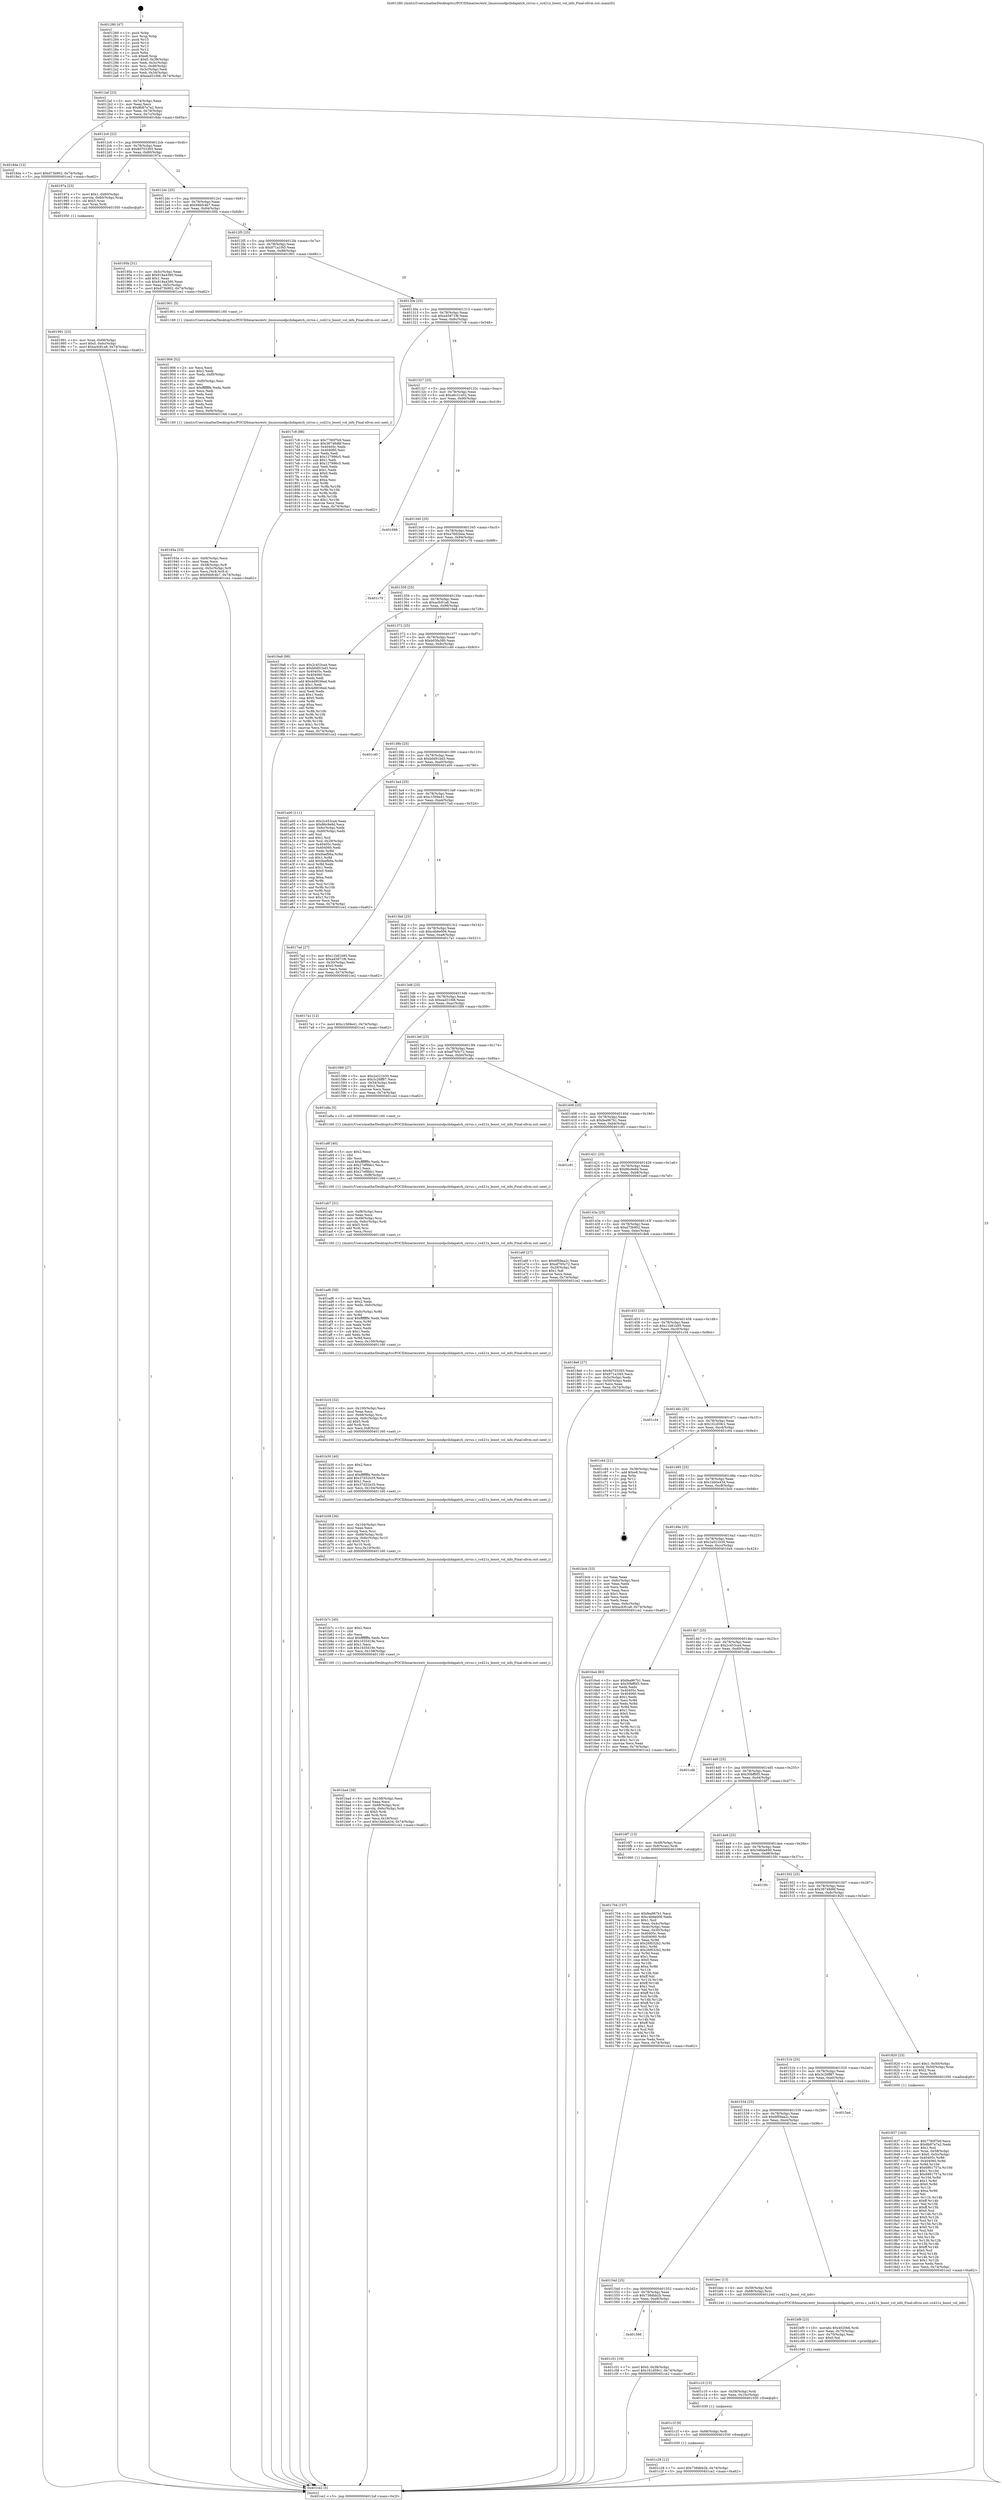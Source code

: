 digraph "0x401280" {
  label = "0x401280 (/mnt/c/Users/mathe/Desktop/tcc/POCII/binaries/extr_linuxsoundpcihdapatch_cirrus.c_cs421x_boost_vol_info_Final-ollvm.out::main(0))"
  labelloc = "t"
  node[shape=record]

  Entry [label="",width=0.3,height=0.3,shape=circle,fillcolor=black,style=filled]
  "0x4012af" [label="{
     0x4012af [23]\l
     | [instrs]\l
     &nbsp;&nbsp;0x4012af \<+3\>: mov -0x74(%rbp),%eax\l
     &nbsp;&nbsp;0x4012b2 \<+2\>: mov %eax,%ecx\l
     &nbsp;&nbsp;0x4012b4 \<+6\>: sub $0x8b87e7a2,%ecx\l
     &nbsp;&nbsp;0x4012ba \<+3\>: mov %eax,-0x78(%rbp)\l
     &nbsp;&nbsp;0x4012bd \<+3\>: mov %ecx,-0x7c(%rbp)\l
     &nbsp;&nbsp;0x4012c0 \<+6\>: je 00000000004018da \<main+0x65a\>\l
  }"]
  "0x4018da" [label="{
     0x4018da [12]\l
     | [instrs]\l
     &nbsp;&nbsp;0x4018da \<+7\>: movl $0xd73b902,-0x74(%rbp)\l
     &nbsp;&nbsp;0x4018e1 \<+5\>: jmp 0000000000401ce2 \<main+0xa62\>\l
  }"]
  "0x4012c6" [label="{
     0x4012c6 [22]\l
     | [instrs]\l
     &nbsp;&nbsp;0x4012c6 \<+5\>: jmp 00000000004012cb \<main+0x4b\>\l
     &nbsp;&nbsp;0x4012cb \<+3\>: mov -0x78(%rbp),%eax\l
     &nbsp;&nbsp;0x4012ce \<+5\>: sub $0x8d703393,%eax\l
     &nbsp;&nbsp;0x4012d3 \<+3\>: mov %eax,-0x80(%rbp)\l
     &nbsp;&nbsp;0x4012d6 \<+6\>: je 000000000040197a \<main+0x6fa\>\l
  }"]
  Exit [label="",width=0.3,height=0.3,shape=circle,fillcolor=black,style=filled,peripheries=2]
  "0x40197a" [label="{
     0x40197a [23]\l
     | [instrs]\l
     &nbsp;&nbsp;0x40197a \<+7\>: movl $0x1,-0x60(%rbp)\l
     &nbsp;&nbsp;0x401981 \<+4\>: movslq -0x60(%rbp),%rax\l
     &nbsp;&nbsp;0x401985 \<+4\>: shl $0x5,%rax\l
     &nbsp;&nbsp;0x401989 \<+3\>: mov %rax,%rdi\l
     &nbsp;&nbsp;0x40198c \<+5\>: call 0000000000401050 \<malloc@plt\>\l
     | [calls]\l
     &nbsp;&nbsp;0x401050 \{1\} (unknown)\l
  }"]
  "0x4012dc" [label="{
     0x4012dc [25]\l
     | [instrs]\l
     &nbsp;&nbsp;0x4012dc \<+5\>: jmp 00000000004012e1 \<main+0x61\>\l
     &nbsp;&nbsp;0x4012e1 \<+3\>: mov -0x78(%rbp),%eax\l
     &nbsp;&nbsp;0x4012e4 \<+5\>: sub $0x94bfc4b7,%eax\l
     &nbsp;&nbsp;0x4012e9 \<+6\>: mov %eax,-0x84(%rbp)\l
     &nbsp;&nbsp;0x4012ef \<+6\>: je 000000000040195b \<main+0x6db\>\l
  }"]
  "0x401566" [label="{
     0x401566\l
  }", style=dashed]
  "0x40195b" [label="{
     0x40195b [31]\l
     | [instrs]\l
     &nbsp;&nbsp;0x40195b \<+3\>: mov -0x5c(%rbp),%eax\l
     &nbsp;&nbsp;0x40195e \<+5\>: add $0x918a4390,%eax\l
     &nbsp;&nbsp;0x401963 \<+3\>: add $0x1,%eax\l
     &nbsp;&nbsp;0x401966 \<+5\>: sub $0x918a4390,%eax\l
     &nbsp;&nbsp;0x40196b \<+3\>: mov %eax,-0x5c(%rbp)\l
     &nbsp;&nbsp;0x40196e \<+7\>: movl $0xd73b902,-0x74(%rbp)\l
     &nbsp;&nbsp;0x401975 \<+5\>: jmp 0000000000401ce2 \<main+0xa62\>\l
  }"]
  "0x4012f5" [label="{
     0x4012f5 [25]\l
     | [instrs]\l
     &nbsp;&nbsp;0x4012f5 \<+5\>: jmp 00000000004012fa \<main+0x7a\>\l
     &nbsp;&nbsp;0x4012fa \<+3\>: mov -0x78(%rbp),%eax\l
     &nbsp;&nbsp;0x4012fd \<+5\>: sub $0x971a1f45,%eax\l
     &nbsp;&nbsp;0x401302 \<+6\>: mov %eax,-0x88(%rbp)\l
     &nbsp;&nbsp;0x401308 \<+6\>: je 0000000000401901 \<main+0x681\>\l
  }"]
  "0x401c51" [label="{
     0x401c51 [19]\l
     | [instrs]\l
     &nbsp;&nbsp;0x401c51 \<+7\>: movl $0x0,-0x38(%rbp)\l
     &nbsp;&nbsp;0x401c58 \<+7\>: movl $0x161d59c1,-0x74(%rbp)\l
     &nbsp;&nbsp;0x401c5f \<+5\>: jmp 0000000000401ce2 \<main+0xa62\>\l
  }"]
  "0x401901" [label="{
     0x401901 [5]\l
     | [instrs]\l
     &nbsp;&nbsp;0x401901 \<+5\>: call 0000000000401160 \<next_i\>\l
     | [calls]\l
     &nbsp;&nbsp;0x401160 \{1\} (/mnt/c/Users/mathe/Desktop/tcc/POCII/binaries/extr_linuxsoundpcihdapatch_cirrus.c_cs421x_boost_vol_info_Final-ollvm.out::next_i)\l
  }"]
  "0x40130e" [label="{
     0x40130e [25]\l
     | [instrs]\l
     &nbsp;&nbsp;0x40130e \<+5\>: jmp 0000000000401313 \<main+0x93\>\l
     &nbsp;&nbsp;0x401313 \<+3\>: mov -0x78(%rbp),%eax\l
     &nbsp;&nbsp;0x401316 \<+5\>: sub $0xa45871f6,%eax\l
     &nbsp;&nbsp;0x40131b \<+6\>: mov %eax,-0x8c(%rbp)\l
     &nbsp;&nbsp;0x401321 \<+6\>: je 00000000004017c8 \<main+0x548\>\l
  }"]
  "0x401c28" [label="{
     0x401c28 [12]\l
     | [instrs]\l
     &nbsp;&nbsp;0x401c28 \<+7\>: movl $0x738dbb2b,-0x74(%rbp)\l
     &nbsp;&nbsp;0x401c2f \<+5\>: jmp 0000000000401ce2 \<main+0xa62\>\l
  }"]
  "0x4017c8" [label="{
     0x4017c8 [88]\l
     | [instrs]\l
     &nbsp;&nbsp;0x4017c8 \<+5\>: mov $0x7780f7b9,%eax\l
     &nbsp;&nbsp;0x4017cd \<+5\>: mov $0x38748d6f,%ecx\l
     &nbsp;&nbsp;0x4017d2 \<+7\>: mov 0x40405c,%edx\l
     &nbsp;&nbsp;0x4017d9 \<+7\>: mov 0x404060,%esi\l
     &nbsp;&nbsp;0x4017e0 \<+2\>: mov %edx,%edi\l
     &nbsp;&nbsp;0x4017e2 \<+6\>: add $0x127996c5,%edi\l
     &nbsp;&nbsp;0x4017e8 \<+3\>: sub $0x1,%edi\l
     &nbsp;&nbsp;0x4017eb \<+6\>: sub $0x127996c5,%edi\l
     &nbsp;&nbsp;0x4017f1 \<+3\>: imul %edi,%edx\l
     &nbsp;&nbsp;0x4017f4 \<+3\>: and $0x1,%edx\l
     &nbsp;&nbsp;0x4017f7 \<+3\>: cmp $0x0,%edx\l
     &nbsp;&nbsp;0x4017fa \<+4\>: sete %r8b\l
     &nbsp;&nbsp;0x4017fe \<+3\>: cmp $0xa,%esi\l
     &nbsp;&nbsp;0x401801 \<+4\>: setl %r9b\l
     &nbsp;&nbsp;0x401805 \<+3\>: mov %r8b,%r10b\l
     &nbsp;&nbsp;0x401808 \<+3\>: and %r9b,%r10b\l
     &nbsp;&nbsp;0x40180b \<+3\>: xor %r9b,%r8b\l
     &nbsp;&nbsp;0x40180e \<+3\>: or %r8b,%r10b\l
     &nbsp;&nbsp;0x401811 \<+4\>: test $0x1,%r10b\l
     &nbsp;&nbsp;0x401815 \<+3\>: cmovne %ecx,%eax\l
     &nbsp;&nbsp;0x401818 \<+3\>: mov %eax,-0x74(%rbp)\l
     &nbsp;&nbsp;0x40181b \<+5\>: jmp 0000000000401ce2 \<main+0xa62\>\l
  }"]
  "0x401327" [label="{
     0x401327 [25]\l
     | [instrs]\l
     &nbsp;&nbsp;0x401327 \<+5\>: jmp 000000000040132c \<main+0xac\>\l
     &nbsp;&nbsp;0x40132c \<+3\>: mov -0x78(%rbp),%eax\l
     &nbsp;&nbsp;0x40132f \<+5\>: sub $0xa6c31e02,%eax\l
     &nbsp;&nbsp;0x401334 \<+6\>: mov %eax,-0x90(%rbp)\l
     &nbsp;&nbsp;0x40133a \<+6\>: je 0000000000401698 \<main+0x418\>\l
  }"]
  "0x401c1f" [label="{
     0x401c1f [9]\l
     | [instrs]\l
     &nbsp;&nbsp;0x401c1f \<+4\>: mov -0x68(%rbp),%rdi\l
     &nbsp;&nbsp;0x401c23 \<+5\>: call 0000000000401030 \<free@plt\>\l
     | [calls]\l
     &nbsp;&nbsp;0x401030 \{1\} (unknown)\l
  }"]
  "0x401698" [label="{
     0x401698\l
  }", style=dashed]
  "0x401340" [label="{
     0x401340 [25]\l
     | [instrs]\l
     &nbsp;&nbsp;0x401340 \<+5\>: jmp 0000000000401345 \<main+0xc5\>\l
     &nbsp;&nbsp;0x401345 \<+3\>: mov -0x78(%rbp),%eax\l
     &nbsp;&nbsp;0x401348 \<+5\>: sub $0xa76d2bea,%eax\l
     &nbsp;&nbsp;0x40134d \<+6\>: mov %eax,-0x94(%rbp)\l
     &nbsp;&nbsp;0x401353 \<+6\>: je 0000000000401c79 \<main+0x9f9\>\l
  }"]
  "0x401c10" [label="{
     0x401c10 [15]\l
     | [instrs]\l
     &nbsp;&nbsp;0x401c10 \<+4\>: mov -0x58(%rbp),%rdi\l
     &nbsp;&nbsp;0x401c14 \<+6\>: mov %eax,-0x10c(%rbp)\l
     &nbsp;&nbsp;0x401c1a \<+5\>: call 0000000000401030 \<free@plt\>\l
     | [calls]\l
     &nbsp;&nbsp;0x401030 \{1\} (unknown)\l
  }"]
  "0x401c79" [label="{
     0x401c79\l
  }", style=dashed]
  "0x401359" [label="{
     0x401359 [25]\l
     | [instrs]\l
     &nbsp;&nbsp;0x401359 \<+5\>: jmp 000000000040135e \<main+0xde\>\l
     &nbsp;&nbsp;0x40135e \<+3\>: mov -0x78(%rbp),%eax\l
     &nbsp;&nbsp;0x401361 \<+5\>: sub $0xacfc81a8,%eax\l
     &nbsp;&nbsp;0x401366 \<+6\>: mov %eax,-0x98(%rbp)\l
     &nbsp;&nbsp;0x40136c \<+6\>: je 00000000004019a8 \<main+0x728\>\l
  }"]
  "0x401bf9" [label="{
     0x401bf9 [23]\l
     | [instrs]\l
     &nbsp;&nbsp;0x401bf9 \<+10\>: movabs $0x4020b6,%rdi\l
     &nbsp;&nbsp;0x401c03 \<+3\>: mov %eax,-0x70(%rbp)\l
     &nbsp;&nbsp;0x401c06 \<+3\>: mov -0x70(%rbp),%esi\l
     &nbsp;&nbsp;0x401c09 \<+2\>: mov $0x0,%al\l
     &nbsp;&nbsp;0x401c0b \<+5\>: call 0000000000401040 \<printf@plt\>\l
     | [calls]\l
     &nbsp;&nbsp;0x401040 \{1\} (unknown)\l
  }"]
  "0x4019a8" [label="{
     0x4019a8 [88]\l
     | [instrs]\l
     &nbsp;&nbsp;0x4019a8 \<+5\>: mov $0x2c453ca4,%eax\l
     &nbsp;&nbsp;0x4019ad \<+5\>: mov $0xb0d91bd3,%ecx\l
     &nbsp;&nbsp;0x4019b2 \<+7\>: mov 0x40405c,%edx\l
     &nbsp;&nbsp;0x4019b9 \<+7\>: mov 0x404060,%esi\l
     &nbsp;&nbsp;0x4019c0 \<+2\>: mov %edx,%edi\l
     &nbsp;&nbsp;0x4019c2 \<+6\>: add $0x4d9036ed,%edi\l
     &nbsp;&nbsp;0x4019c8 \<+3\>: sub $0x1,%edi\l
     &nbsp;&nbsp;0x4019cb \<+6\>: sub $0x4d9036ed,%edi\l
     &nbsp;&nbsp;0x4019d1 \<+3\>: imul %edi,%edx\l
     &nbsp;&nbsp;0x4019d4 \<+3\>: and $0x1,%edx\l
     &nbsp;&nbsp;0x4019d7 \<+3\>: cmp $0x0,%edx\l
     &nbsp;&nbsp;0x4019da \<+4\>: sete %r8b\l
     &nbsp;&nbsp;0x4019de \<+3\>: cmp $0xa,%esi\l
     &nbsp;&nbsp;0x4019e1 \<+4\>: setl %r9b\l
     &nbsp;&nbsp;0x4019e5 \<+3\>: mov %r8b,%r10b\l
     &nbsp;&nbsp;0x4019e8 \<+3\>: and %r9b,%r10b\l
     &nbsp;&nbsp;0x4019eb \<+3\>: xor %r9b,%r8b\l
     &nbsp;&nbsp;0x4019ee \<+3\>: or %r8b,%r10b\l
     &nbsp;&nbsp;0x4019f1 \<+4\>: test $0x1,%r10b\l
     &nbsp;&nbsp;0x4019f5 \<+3\>: cmovne %ecx,%eax\l
     &nbsp;&nbsp;0x4019f8 \<+3\>: mov %eax,-0x74(%rbp)\l
     &nbsp;&nbsp;0x4019fb \<+5\>: jmp 0000000000401ce2 \<main+0xa62\>\l
  }"]
  "0x401372" [label="{
     0x401372 [25]\l
     | [instrs]\l
     &nbsp;&nbsp;0x401372 \<+5\>: jmp 0000000000401377 \<main+0xf7\>\l
     &nbsp;&nbsp;0x401377 \<+3\>: mov -0x78(%rbp),%eax\l
     &nbsp;&nbsp;0x40137a \<+5\>: sub $0xb03fa380,%eax\l
     &nbsp;&nbsp;0x40137f \<+6\>: mov %eax,-0x9c(%rbp)\l
     &nbsp;&nbsp;0x401385 \<+6\>: je 0000000000401c40 \<main+0x9c0\>\l
  }"]
  "0x40154d" [label="{
     0x40154d [25]\l
     | [instrs]\l
     &nbsp;&nbsp;0x40154d \<+5\>: jmp 0000000000401552 \<main+0x2d2\>\l
     &nbsp;&nbsp;0x401552 \<+3\>: mov -0x78(%rbp),%eax\l
     &nbsp;&nbsp;0x401555 \<+5\>: sub $0x738dbb2b,%eax\l
     &nbsp;&nbsp;0x40155a \<+6\>: mov %eax,-0xe8(%rbp)\l
     &nbsp;&nbsp;0x401560 \<+6\>: je 0000000000401c51 \<main+0x9d1\>\l
  }"]
  "0x401c40" [label="{
     0x401c40\l
  }", style=dashed]
  "0x40138b" [label="{
     0x40138b [25]\l
     | [instrs]\l
     &nbsp;&nbsp;0x40138b \<+5\>: jmp 0000000000401390 \<main+0x110\>\l
     &nbsp;&nbsp;0x401390 \<+3\>: mov -0x78(%rbp),%eax\l
     &nbsp;&nbsp;0x401393 \<+5\>: sub $0xb0d91bd3,%eax\l
     &nbsp;&nbsp;0x401398 \<+6\>: mov %eax,-0xa0(%rbp)\l
     &nbsp;&nbsp;0x40139e \<+6\>: je 0000000000401a00 \<main+0x780\>\l
  }"]
  "0x401bec" [label="{
     0x401bec [13]\l
     | [instrs]\l
     &nbsp;&nbsp;0x401bec \<+4\>: mov -0x58(%rbp),%rdi\l
     &nbsp;&nbsp;0x401bf0 \<+4\>: mov -0x68(%rbp),%rsi\l
     &nbsp;&nbsp;0x401bf4 \<+5\>: call 0000000000401240 \<cs421x_boost_vol_info\>\l
     | [calls]\l
     &nbsp;&nbsp;0x401240 \{1\} (/mnt/c/Users/mathe/Desktop/tcc/POCII/binaries/extr_linuxsoundpcihdapatch_cirrus.c_cs421x_boost_vol_info_Final-ollvm.out::cs421x_boost_vol_info)\l
  }"]
  "0x401a00" [label="{
     0x401a00 [111]\l
     | [instrs]\l
     &nbsp;&nbsp;0x401a00 \<+5\>: mov $0x2c453ca4,%eax\l
     &nbsp;&nbsp;0x401a05 \<+5\>: mov $0x86c9e8d,%ecx\l
     &nbsp;&nbsp;0x401a0a \<+3\>: mov -0x6c(%rbp),%edx\l
     &nbsp;&nbsp;0x401a0d \<+3\>: cmp -0x60(%rbp),%edx\l
     &nbsp;&nbsp;0x401a10 \<+4\>: setl %sil\l
     &nbsp;&nbsp;0x401a14 \<+4\>: and $0x1,%sil\l
     &nbsp;&nbsp;0x401a18 \<+4\>: mov %sil,-0x29(%rbp)\l
     &nbsp;&nbsp;0x401a1c \<+7\>: mov 0x40405c,%edx\l
     &nbsp;&nbsp;0x401a23 \<+7\>: mov 0x404060,%edi\l
     &nbsp;&nbsp;0x401a2a \<+3\>: mov %edx,%r8d\l
     &nbsp;&nbsp;0x401a2d \<+7\>: sub $0x9aefb6a,%r8d\l
     &nbsp;&nbsp;0x401a34 \<+4\>: sub $0x1,%r8d\l
     &nbsp;&nbsp;0x401a38 \<+7\>: add $0x9aefb6a,%r8d\l
     &nbsp;&nbsp;0x401a3f \<+4\>: imul %r8d,%edx\l
     &nbsp;&nbsp;0x401a43 \<+3\>: and $0x1,%edx\l
     &nbsp;&nbsp;0x401a46 \<+3\>: cmp $0x0,%edx\l
     &nbsp;&nbsp;0x401a49 \<+4\>: sete %sil\l
     &nbsp;&nbsp;0x401a4d \<+3\>: cmp $0xa,%edi\l
     &nbsp;&nbsp;0x401a50 \<+4\>: setl %r9b\l
     &nbsp;&nbsp;0x401a54 \<+3\>: mov %sil,%r10b\l
     &nbsp;&nbsp;0x401a57 \<+3\>: and %r9b,%r10b\l
     &nbsp;&nbsp;0x401a5a \<+3\>: xor %r9b,%sil\l
     &nbsp;&nbsp;0x401a5d \<+3\>: or %sil,%r10b\l
     &nbsp;&nbsp;0x401a60 \<+4\>: test $0x1,%r10b\l
     &nbsp;&nbsp;0x401a64 \<+3\>: cmovne %ecx,%eax\l
     &nbsp;&nbsp;0x401a67 \<+3\>: mov %eax,-0x74(%rbp)\l
     &nbsp;&nbsp;0x401a6a \<+5\>: jmp 0000000000401ce2 \<main+0xa62\>\l
  }"]
  "0x4013a4" [label="{
     0x4013a4 [25]\l
     | [instrs]\l
     &nbsp;&nbsp;0x4013a4 \<+5\>: jmp 00000000004013a9 \<main+0x129\>\l
     &nbsp;&nbsp;0x4013a9 \<+3\>: mov -0x78(%rbp),%eax\l
     &nbsp;&nbsp;0x4013ac \<+5\>: sub $0xc1569e41,%eax\l
     &nbsp;&nbsp;0x4013b1 \<+6\>: mov %eax,-0xa4(%rbp)\l
     &nbsp;&nbsp;0x4013b7 \<+6\>: je 00000000004017ad \<main+0x52d\>\l
  }"]
  "0x401534" [label="{
     0x401534 [25]\l
     | [instrs]\l
     &nbsp;&nbsp;0x401534 \<+5\>: jmp 0000000000401539 \<main+0x2b9\>\l
     &nbsp;&nbsp;0x401539 \<+3\>: mov -0x78(%rbp),%eax\l
     &nbsp;&nbsp;0x40153c \<+5\>: sub $0x6f59ea2c,%eax\l
     &nbsp;&nbsp;0x401541 \<+6\>: mov %eax,-0xe4(%rbp)\l
     &nbsp;&nbsp;0x401547 \<+6\>: je 0000000000401bec \<main+0x96c\>\l
  }"]
  "0x4017ad" [label="{
     0x4017ad [27]\l
     | [instrs]\l
     &nbsp;&nbsp;0x4017ad \<+5\>: mov $0x11b81b95,%eax\l
     &nbsp;&nbsp;0x4017b2 \<+5\>: mov $0xa45871f6,%ecx\l
     &nbsp;&nbsp;0x4017b7 \<+3\>: mov -0x30(%rbp),%edx\l
     &nbsp;&nbsp;0x4017ba \<+3\>: cmp $0x0,%edx\l
     &nbsp;&nbsp;0x4017bd \<+3\>: cmove %ecx,%eax\l
     &nbsp;&nbsp;0x4017c0 \<+3\>: mov %eax,-0x74(%rbp)\l
     &nbsp;&nbsp;0x4017c3 \<+5\>: jmp 0000000000401ce2 \<main+0xa62\>\l
  }"]
  "0x4013bd" [label="{
     0x4013bd [25]\l
     | [instrs]\l
     &nbsp;&nbsp;0x4013bd \<+5\>: jmp 00000000004013c2 \<main+0x142\>\l
     &nbsp;&nbsp;0x4013c2 \<+3\>: mov -0x78(%rbp),%eax\l
     &nbsp;&nbsp;0x4013c5 \<+5\>: sub $0xc4b6e006,%eax\l
     &nbsp;&nbsp;0x4013ca \<+6\>: mov %eax,-0xa8(%rbp)\l
     &nbsp;&nbsp;0x4013d0 \<+6\>: je 00000000004017a1 \<main+0x521\>\l
  }"]
  "0x4015a4" [label="{
     0x4015a4\l
  }", style=dashed]
  "0x4017a1" [label="{
     0x4017a1 [12]\l
     | [instrs]\l
     &nbsp;&nbsp;0x4017a1 \<+7\>: movl $0xc1569e41,-0x74(%rbp)\l
     &nbsp;&nbsp;0x4017a8 \<+5\>: jmp 0000000000401ce2 \<main+0xa62\>\l
  }"]
  "0x4013d6" [label="{
     0x4013d6 [25]\l
     | [instrs]\l
     &nbsp;&nbsp;0x4013d6 \<+5\>: jmp 00000000004013db \<main+0x15b\>\l
     &nbsp;&nbsp;0x4013db \<+3\>: mov -0x78(%rbp),%eax\l
     &nbsp;&nbsp;0x4013de \<+5\>: sub $0xead31fd8,%eax\l
     &nbsp;&nbsp;0x4013e3 \<+6\>: mov %eax,-0xac(%rbp)\l
     &nbsp;&nbsp;0x4013e9 \<+6\>: je 0000000000401589 \<main+0x309\>\l
  }"]
  "0x401ba4" [label="{
     0x401ba4 [39]\l
     | [instrs]\l
     &nbsp;&nbsp;0x401ba4 \<+6\>: mov -0x108(%rbp),%ecx\l
     &nbsp;&nbsp;0x401baa \<+3\>: imul %eax,%ecx\l
     &nbsp;&nbsp;0x401bad \<+4\>: mov -0x68(%rbp),%rsi\l
     &nbsp;&nbsp;0x401bb1 \<+4\>: movslq -0x6c(%rbp),%rdi\l
     &nbsp;&nbsp;0x401bb5 \<+4\>: shl $0x5,%rdi\l
     &nbsp;&nbsp;0x401bb9 \<+3\>: add %rdi,%rsi\l
     &nbsp;&nbsp;0x401bbc \<+3\>: mov %ecx,0x18(%rsi)\l
     &nbsp;&nbsp;0x401bbf \<+7\>: movl $0x1bb0a434,-0x74(%rbp)\l
     &nbsp;&nbsp;0x401bc6 \<+5\>: jmp 0000000000401ce2 \<main+0xa62\>\l
  }"]
  "0x401589" [label="{
     0x401589 [27]\l
     | [instrs]\l
     &nbsp;&nbsp;0x401589 \<+5\>: mov $0x2a521b30,%eax\l
     &nbsp;&nbsp;0x40158e \<+5\>: mov $0x3c26ff87,%ecx\l
     &nbsp;&nbsp;0x401593 \<+3\>: mov -0x34(%rbp),%edx\l
     &nbsp;&nbsp;0x401596 \<+3\>: cmp $0x2,%edx\l
     &nbsp;&nbsp;0x401599 \<+3\>: cmovne %ecx,%eax\l
     &nbsp;&nbsp;0x40159c \<+3\>: mov %eax,-0x74(%rbp)\l
     &nbsp;&nbsp;0x40159f \<+5\>: jmp 0000000000401ce2 \<main+0xa62\>\l
  }"]
  "0x4013ef" [label="{
     0x4013ef [25]\l
     | [instrs]\l
     &nbsp;&nbsp;0x4013ef \<+5\>: jmp 00000000004013f4 \<main+0x174\>\l
     &nbsp;&nbsp;0x4013f4 \<+3\>: mov -0x78(%rbp),%eax\l
     &nbsp;&nbsp;0x4013f7 \<+5\>: sub $0xef765c72,%eax\l
     &nbsp;&nbsp;0x4013fc \<+6\>: mov %eax,-0xb0(%rbp)\l
     &nbsp;&nbsp;0x401402 \<+6\>: je 0000000000401a8a \<main+0x80a\>\l
  }"]
  "0x401ce2" [label="{
     0x401ce2 [5]\l
     | [instrs]\l
     &nbsp;&nbsp;0x401ce2 \<+5\>: jmp 00000000004012af \<main+0x2f\>\l
  }"]
  "0x401280" [label="{
     0x401280 [47]\l
     | [instrs]\l
     &nbsp;&nbsp;0x401280 \<+1\>: push %rbp\l
     &nbsp;&nbsp;0x401281 \<+3\>: mov %rsp,%rbp\l
     &nbsp;&nbsp;0x401284 \<+2\>: push %r15\l
     &nbsp;&nbsp;0x401286 \<+2\>: push %r14\l
     &nbsp;&nbsp;0x401288 \<+2\>: push %r13\l
     &nbsp;&nbsp;0x40128a \<+2\>: push %r12\l
     &nbsp;&nbsp;0x40128c \<+1\>: push %rbx\l
     &nbsp;&nbsp;0x40128d \<+7\>: sub $0xe8,%rsp\l
     &nbsp;&nbsp;0x401294 \<+7\>: movl $0x0,-0x38(%rbp)\l
     &nbsp;&nbsp;0x40129b \<+3\>: mov %edi,-0x3c(%rbp)\l
     &nbsp;&nbsp;0x40129e \<+4\>: mov %rsi,-0x48(%rbp)\l
     &nbsp;&nbsp;0x4012a2 \<+3\>: mov -0x3c(%rbp),%edi\l
     &nbsp;&nbsp;0x4012a5 \<+3\>: mov %edi,-0x34(%rbp)\l
     &nbsp;&nbsp;0x4012a8 \<+7\>: movl $0xead31fd8,-0x74(%rbp)\l
  }"]
  "0x401b7c" [label="{
     0x401b7c [40]\l
     | [instrs]\l
     &nbsp;&nbsp;0x401b7c \<+5\>: mov $0x2,%ecx\l
     &nbsp;&nbsp;0x401b81 \<+1\>: cltd\l
     &nbsp;&nbsp;0x401b82 \<+2\>: idiv %ecx\l
     &nbsp;&nbsp;0x401b84 \<+6\>: imul $0xfffffffe,%edx,%ecx\l
     &nbsp;&nbsp;0x401b8a \<+6\>: add $0x1635d19e,%ecx\l
     &nbsp;&nbsp;0x401b90 \<+3\>: add $0x1,%ecx\l
     &nbsp;&nbsp;0x401b93 \<+6\>: sub $0x1635d19e,%ecx\l
     &nbsp;&nbsp;0x401b99 \<+6\>: mov %ecx,-0x108(%rbp)\l
     &nbsp;&nbsp;0x401b9f \<+5\>: call 0000000000401160 \<next_i\>\l
     | [calls]\l
     &nbsp;&nbsp;0x401160 \{1\} (/mnt/c/Users/mathe/Desktop/tcc/POCII/binaries/extr_linuxsoundpcihdapatch_cirrus.c_cs421x_boost_vol_info_Final-ollvm.out::next_i)\l
  }"]
  "0x401a8a" [label="{
     0x401a8a [5]\l
     | [instrs]\l
     &nbsp;&nbsp;0x401a8a \<+5\>: call 0000000000401160 \<next_i\>\l
     | [calls]\l
     &nbsp;&nbsp;0x401160 \{1\} (/mnt/c/Users/mathe/Desktop/tcc/POCII/binaries/extr_linuxsoundpcihdapatch_cirrus.c_cs421x_boost_vol_info_Final-ollvm.out::next_i)\l
  }"]
  "0x401408" [label="{
     0x401408 [25]\l
     | [instrs]\l
     &nbsp;&nbsp;0x401408 \<+5\>: jmp 000000000040140d \<main+0x18d\>\l
     &nbsp;&nbsp;0x40140d \<+3\>: mov -0x78(%rbp),%eax\l
     &nbsp;&nbsp;0x401410 \<+5\>: sub $0xfea967b1,%eax\l
     &nbsp;&nbsp;0x401415 \<+6\>: mov %eax,-0xb4(%rbp)\l
     &nbsp;&nbsp;0x40141b \<+6\>: je 0000000000401c91 \<main+0xa11\>\l
  }"]
  "0x401b58" [label="{
     0x401b58 [36]\l
     | [instrs]\l
     &nbsp;&nbsp;0x401b58 \<+6\>: mov -0x104(%rbp),%ecx\l
     &nbsp;&nbsp;0x401b5e \<+3\>: imul %eax,%ecx\l
     &nbsp;&nbsp;0x401b61 \<+3\>: movslq %ecx,%rsi\l
     &nbsp;&nbsp;0x401b64 \<+4\>: mov -0x68(%rbp),%rdi\l
     &nbsp;&nbsp;0x401b68 \<+4\>: movslq -0x6c(%rbp),%r10\l
     &nbsp;&nbsp;0x401b6c \<+4\>: shl $0x5,%r10\l
     &nbsp;&nbsp;0x401b70 \<+3\>: add %r10,%rdi\l
     &nbsp;&nbsp;0x401b73 \<+4\>: mov %rsi,0x10(%rdi)\l
     &nbsp;&nbsp;0x401b77 \<+5\>: call 0000000000401160 \<next_i\>\l
     | [calls]\l
     &nbsp;&nbsp;0x401160 \{1\} (/mnt/c/Users/mathe/Desktop/tcc/POCII/binaries/extr_linuxsoundpcihdapatch_cirrus.c_cs421x_boost_vol_info_Final-ollvm.out::next_i)\l
  }"]
  "0x401c91" [label="{
     0x401c91\l
  }", style=dashed]
  "0x401421" [label="{
     0x401421 [25]\l
     | [instrs]\l
     &nbsp;&nbsp;0x401421 \<+5\>: jmp 0000000000401426 \<main+0x1a6\>\l
     &nbsp;&nbsp;0x401426 \<+3\>: mov -0x78(%rbp),%eax\l
     &nbsp;&nbsp;0x401429 \<+5\>: sub $0x86c9e8d,%eax\l
     &nbsp;&nbsp;0x40142e \<+6\>: mov %eax,-0xb8(%rbp)\l
     &nbsp;&nbsp;0x401434 \<+6\>: je 0000000000401a6f \<main+0x7ef\>\l
  }"]
  "0x401b30" [label="{
     0x401b30 [40]\l
     | [instrs]\l
     &nbsp;&nbsp;0x401b30 \<+5\>: mov $0x2,%ecx\l
     &nbsp;&nbsp;0x401b35 \<+1\>: cltd\l
     &nbsp;&nbsp;0x401b36 \<+2\>: idiv %ecx\l
     &nbsp;&nbsp;0x401b38 \<+6\>: imul $0xfffffffe,%edx,%ecx\l
     &nbsp;&nbsp;0x401b3e \<+6\>: add $0x37d32b35,%ecx\l
     &nbsp;&nbsp;0x401b44 \<+3\>: add $0x1,%ecx\l
     &nbsp;&nbsp;0x401b47 \<+6\>: sub $0x37d32b35,%ecx\l
     &nbsp;&nbsp;0x401b4d \<+6\>: mov %ecx,-0x104(%rbp)\l
     &nbsp;&nbsp;0x401b53 \<+5\>: call 0000000000401160 \<next_i\>\l
     | [calls]\l
     &nbsp;&nbsp;0x401160 \{1\} (/mnt/c/Users/mathe/Desktop/tcc/POCII/binaries/extr_linuxsoundpcihdapatch_cirrus.c_cs421x_boost_vol_info_Final-ollvm.out::next_i)\l
  }"]
  "0x401a6f" [label="{
     0x401a6f [27]\l
     | [instrs]\l
     &nbsp;&nbsp;0x401a6f \<+5\>: mov $0x6f59ea2c,%eax\l
     &nbsp;&nbsp;0x401a74 \<+5\>: mov $0xef765c72,%ecx\l
     &nbsp;&nbsp;0x401a79 \<+3\>: mov -0x29(%rbp),%dl\l
     &nbsp;&nbsp;0x401a7c \<+3\>: test $0x1,%dl\l
     &nbsp;&nbsp;0x401a7f \<+3\>: cmovne %ecx,%eax\l
     &nbsp;&nbsp;0x401a82 \<+3\>: mov %eax,-0x74(%rbp)\l
     &nbsp;&nbsp;0x401a85 \<+5\>: jmp 0000000000401ce2 \<main+0xa62\>\l
  }"]
  "0x40143a" [label="{
     0x40143a [25]\l
     | [instrs]\l
     &nbsp;&nbsp;0x40143a \<+5\>: jmp 000000000040143f \<main+0x1bf\>\l
     &nbsp;&nbsp;0x40143f \<+3\>: mov -0x78(%rbp),%eax\l
     &nbsp;&nbsp;0x401442 \<+5\>: sub $0xd73b902,%eax\l
     &nbsp;&nbsp;0x401447 \<+6\>: mov %eax,-0xbc(%rbp)\l
     &nbsp;&nbsp;0x40144d \<+6\>: je 00000000004018e6 \<main+0x666\>\l
  }"]
  "0x401b10" [label="{
     0x401b10 [32]\l
     | [instrs]\l
     &nbsp;&nbsp;0x401b10 \<+6\>: mov -0x100(%rbp),%ecx\l
     &nbsp;&nbsp;0x401b16 \<+3\>: imul %eax,%ecx\l
     &nbsp;&nbsp;0x401b19 \<+4\>: mov -0x68(%rbp),%rsi\l
     &nbsp;&nbsp;0x401b1d \<+4\>: movslq -0x6c(%rbp),%rdi\l
     &nbsp;&nbsp;0x401b21 \<+4\>: shl $0x5,%rdi\l
     &nbsp;&nbsp;0x401b25 \<+3\>: add %rdi,%rsi\l
     &nbsp;&nbsp;0x401b28 \<+3\>: mov %ecx,0x8(%rsi)\l
     &nbsp;&nbsp;0x401b2b \<+5\>: call 0000000000401160 \<next_i\>\l
     | [calls]\l
     &nbsp;&nbsp;0x401160 \{1\} (/mnt/c/Users/mathe/Desktop/tcc/POCII/binaries/extr_linuxsoundpcihdapatch_cirrus.c_cs421x_boost_vol_info_Final-ollvm.out::next_i)\l
  }"]
  "0x4018e6" [label="{
     0x4018e6 [27]\l
     | [instrs]\l
     &nbsp;&nbsp;0x4018e6 \<+5\>: mov $0x8d703393,%eax\l
     &nbsp;&nbsp;0x4018eb \<+5\>: mov $0x971a1f45,%ecx\l
     &nbsp;&nbsp;0x4018f0 \<+3\>: mov -0x5c(%rbp),%edx\l
     &nbsp;&nbsp;0x4018f3 \<+3\>: cmp -0x50(%rbp),%edx\l
     &nbsp;&nbsp;0x4018f6 \<+3\>: cmovl %ecx,%eax\l
     &nbsp;&nbsp;0x4018f9 \<+3\>: mov %eax,-0x74(%rbp)\l
     &nbsp;&nbsp;0x4018fc \<+5\>: jmp 0000000000401ce2 \<main+0xa62\>\l
  }"]
  "0x401453" [label="{
     0x401453 [25]\l
     | [instrs]\l
     &nbsp;&nbsp;0x401453 \<+5\>: jmp 0000000000401458 \<main+0x1d8\>\l
     &nbsp;&nbsp;0x401458 \<+3\>: mov -0x78(%rbp),%eax\l
     &nbsp;&nbsp;0x40145b \<+5\>: sub $0x11b81b95,%eax\l
     &nbsp;&nbsp;0x401460 \<+6\>: mov %eax,-0xc0(%rbp)\l
     &nbsp;&nbsp;0x401466 \<+6\>: je 0000000000401c34 \<main+0x9b4\>\l
  }"]
  "0x401ad6" [label="{
     0x401ad6 [58]\l
     | [instrs]\l
     &nbsp;&nbsp;0x401ad6 \<+2\>: xor %ecx,%ecx\l
     &nbsp;&nbsp;0x401ad8 \<+5\>: mov $0x2,%edx\l
     &nbsp;&nbsp;0x401add \<+6\>: mov %edx,-0xfc(%rbp)\l
     &nbsp;&nbsp;0x401ae3 \<+1\>: cltd\l
     &nbsp;&nbsp;0x401ae4 \<+7\>: mov -0xfc(%rbp),%r8d\l
     &nbsp;&nbsp;0x401aeb \<+3\>: idiv %r8d\l
     &nbsp;&nbsp;0x401aee \<+6\>: imul $0xfffffffe,%edx,%edx\l
     &nbsp;&nbsp;0x401af4 \<+3\>: mov %ecx,%r9d\l
     &nbsp;&nbsp;0x401af7 \<+3\>: sub %edx,%r9d\l
     &nbsp;&nbsp;0x401afa \<+2\>: mov %ecx,%edx\l
     &nbsp;&nbsp;0x401afc \<+3\>: sub $0x1,%edx\l
     &nbsp;&nbsp;0x401aff \<+3\>: add %edx,%r9d\l
     &nbsp;&nbsp;0x401b02 \<+3\>: sub %r9d,%ecx\l
     &nbsp;&nbsp;0x401b05 \<+6\>: mov %ecx,-0x100(%rbp)\l
     &nbsp;&nbsp;0x401b0b \<+5\>: call 0000000000401160 \<next_i\>\l
     | [calls]\l
     &nbsp;&nbsp;0x401160 \{1\} (/mnt/c/Users/mathe/Desktop/tcc/POCII/binaries/extr_linuxsoundpcihdapatch_cirrus.c_cs421x_boost_vol_info_Final-ollvm.out::next_i)\l
  }"]
  "0x401c34" [label="{
     0x401c34\l
  }", style=dashed]
  "0x40146c" [label="{
     0x40146c [25]\l
     | [instrs]\l
     &nbsp;&nbsp;0x40146c \<+5\>: jmp 0000000000401471 \<main+0x1f1\>\l
     &nbsp;&nbsp;0x401471 \<+3\>: mov -0x78(%rbp),%eax\l
     &nbsp;&nbsp;0x401474 \<+5\>: sub $0x161d59c1,%eax\l
     &nbsp;&nbsp;0x401479 \<+6\>: mov %eax,-0xc4(%rbp)\l
     &nbsp;&nbsp;0x40147f \<+6\>: je 0000000000401c64 \<main+0x9e4\>\l
  }"]
  "0x401ab7" [label="{
     0x401ab7 [31]\l
     | [instrs]\l
     &nbsp;&nbsp;0x401ab7 \<+6\>: mov -0xf8(%rbp),%ecx\l
     &nbsp;&nbsp;0x401abd \<+3\>: imul %eax,%ecx\l
     &nbsp;&nbsp;0x401ac0 \<+4\>: mov -0x68(%rbp),%rsi\l
     &nbsp;&nbsp;0x401ac4 \<+4\>: movslq -0x6c(%rbp),%rdi\l
     &nbsp;&nbsp;0x401ac8 \<+4\>: shl $0x5,%rdi\l
     &nbsp;&nbsp;0x401acc \<+3\>: add %rdi,%rsi\l
     &nbsp;&nbsp;0x401acf \<+2\>: mov %ecx,(%rsi)\l
     &nbsp;&nbsp;0x401ad1 \<+5\>: call 0000000000401160 \<next_i\>\l
     | [calls]\l
     &nbsp;&nbsp;0x401160 \{1\} (/mnt/c/Users/mathe/Desktop/tcc/POCII/binaries/extr_linuxsoundpcihdapatch_cirrus.c_cs421x_boost_vol_info_Final-ollvm.out::next_i)\l
  }"]
  "0x401c64" [label="{
     0x401c64 [21]\l
     | [instrs]\l
     &nbsp;&nbsp;0x401c64 \<+3\>: mov -0x38(%rbp),%eax\l
     &nbsp;&nbsp;0x401c67 \<+7\>: add $0xe8,%rsp\l
     &nbsp;&nbsp;0x401c6e \<+1\>: pop %rbx\l
     &nbsp;&nbsp;0x401c6f \<+2\>: pop %r12\l
     &nbsp;&nbsp;0x401c71 \<+2\>: pop %r13\l
     &nbsp;&nbsp;0x401c73 \<+2\>: pop %r14\l
     &nbsp;&nbsp;0x401c75 \<+2\>: pop %r15\l
     &nbsp;&nbsp;0x401c77 \<+1\>: pop %rbp\l
     &nbsp;&nbsp;0x401c78 \<+1\>: ret\l
  }"]
  "0x401485" [label="{
     0x401485 [25]\l
     | [instrs]\l
     &nbsp;&nbsp;0x401485 \<+5\>: jmp 000000000040148a \<main+0x20a\>\l
     &nbsp;&nbsp;0x40148a \<+3\>: mov -0x78(%rbp),%eax\l
     &nbsp;&nbsp;0x40148d \<+5\>: sub $0x1bb0a434,%eax\l
     &nbsp;&nbsp;0x401492 \<+6\>: mov %eax,-0xc8(%rbp)\l
     &nbsp;&nbsp;0x401498 \<+6\>: je 0000000000401bcb \<main+0x94b\>\l
  }"]
  "0x401a8f" [label="{
     0x401a8f [40]\l
     | [instrs]\l
     &nbsp;&nbsp;0x401a8f \<+5\>: mov $0x2,%ecx\l
     &nbsp;&nbsp;0x401a94 \<+1\>: cltd\l
     &nbsp;&nbsp;0x401a95 \<+2\>: idiv %ecx\l
     &nbsp;&nbsp;0x401a97 \<+6\>: imul $0xfffffffe,%edx,%ecx\l
     &nbsp;&nbsp;0x401a9d \<+6\>: sub $0x27ef9bb1,%ecx\l
     &nbsp;&nbsp;0x401aa3 \<+3\>: add $0x1,%ecx\l
     &nbsp;&nbsp;0x401aa6 \<+6\>: add $0x27ef9bb1,%ecx\l
     &nbsp;&nbsp;0x401aac \<+6\>: mov %ecx,-0xf8(%rbp)\l
     &nbsp;&nbsp;0x401ab2 \<+5\>: call 0000000000401160 \<next_i\>\l
     | [calls]\l
     &nbsp;&nbsp;0x401160 \{1\} (/mnt/c/Users/mathe/Desktop/tcc/POCII/binaries/extr_linuxsoundpcihdapatch_cirrus.c_cs421x_boost_vol_info_Final-ollvm.out::next_i)\l
  }"]
  "0x401bcb" [label="{
     0x401bcb [33]\l
     | [instrs]\l
     &nbsp;&nbsp;0x401bcb \<+2\>: xor %eax,%eax\l
     &nbsp;&nbsp;0x401bcd \<+3\>: mov -0x6c(%rbp),%ecx\l
     &nbsp;&nbsp;0x401bd0 \<+2\>: mov %eax,%edx\l
     &nbsp;&nbsp;0x401bd2 \<+2\>: sub %ecx,%edx\l
     &nbsp;&nbsp;0x401bd4 \<+2\>: mov %eax,%ecx\l
     &nbsp;&nbsp;0x401bd6 \<+3\>: sub $0x1,%ecx\l
     &nbsp;&nbsp;0x401bd9 \<+2\>: add %ecx,%edx\l
     &nbsp;&nbsp;0x401bdb \<+2\>: sub %edx,%eax\l
     &nbsp;&nbsp;0x401bdd \<+3\>: mov %eax,-0x6c(%rbp)\l
     &nbsp;&nbsp;0x401be0 \<+7\>: movl $0xacfc81a8,-0x74(%rbp)\l
     &nbsp;&nbsp;0x401be7 \<+5\>: jmp 0000000000401ce2 \<main+0xa62\>\l
  }"]
  "0x40149e" [label="{
     0x40149e [25]\l
     | [instrs]\l
     &nbsp;&nbsp;0x40149e \<+5\>: jmp 00000000004014a3 \<main+0x223\>\l
     &nbsp;&nbsp;0x4014a3 \<+3\>: mov -0x78(%rbp),%eax\l
     &nbsp;&nbsp;0x4014a6 \<+5\>: sub $0x2a521b30,%eax\l
     &nbsp;&nbsp;0x4014ab \<+6\>: mov %eax,-0xcc(%rbp)\l
     &nbsp;&nbsp;0x4014b1 \<+6\>: je 00000000004016a4 \<main+0x424\>\l
  }"]
  "0x401991" [label="{
     0x401991 [23]\l
     | [instrs]\l
     &nbsp;&nbsp;0x401991 \<+4\>: mov %rax,-0x68(%rbp)\l
     &nbsp;&nbsp;0x401995 \<+7\>: movl $0x0,-0x6c(%rbp)\l
     &nbsp;&nbsp;0x40199c \<+7\>: movl $0xacfc81a8,-0x74(%rbp)\l
     &nbsp;&nbsp;0x4019a3 \<+5\>: jmp 0000000000401ce2 \<main+0xa62\>\l
  }"]
  "0x4016a4" [label="{
     0x4016a4 [83]\l
     | [instrs]\l
     &nbsp;&nbsp;0x4016a4 \<+5\>: mov $0xfea967b1,%eax\l
     &nbsp;&nbsp;0x4016a9 \<+5\>: mov $0x30bff0f3,%ecx\l
     &nbsp;&nbsp;0x4016ae \<+2\>: xor %edx,%edx\l
     &nbsp;&nbsp;0x4016b0 \<+7\>: mov 0x40405c,%esi\l
     &nbsp;&nbsp;0x4016b7 \<+7\>: mov 0x404060,%edi\l
     &nbsp;&nbsp;0x4016be \<+3\>: sub $0x1,%edx\l
     &nbsp;&nbsp;0x4016c1 \<+3\>: mov %esi,%r8d\l
     &nbsp;&nbsp;0x4016c4 \<+3\>: add %edx,%r8d\l
     &nbsp;&nbsp;0x4016c7 \<+4\>: imul %r8d,%esi\l
     &nbsp;&nbsp;0x4016cb \<+3\>: and $0x1,%esi\l
     &nbsp;&nbsp;0x4016ce \<+3\>: cmp $0x0,%esi\l
     &nbsp;&nbsp;0x4016d1 \<+4\>: sete %r9b\l
     &nbsp;&nbsp;0x4016d5 \<+3\>: cmp $0xa,%edi\l
     &nbsp;&nbsp;0x4016d8 \<+4\>: setl %r10b\l
     &nbsp;&nbsp;0x4016dc \<+3\>: mov %r9b,%r11b\l
     &nbsp;&nbsp;0x4016df \<+3\>: and %r10b,%r11b\l
     &nbsp;&nbsp;0x4016e2 \<+3\>: xor %r10b,%r9b\l
     &nbsp;&nbsp;0x4016e5 \<+3\>: or %r9b,%r11b\l
     &nbsp;&nbsp;0x4016e8 \<+4\>: test $0x1,%r11b\l
     &nbsp;&nbsp;0x4016ec \<+3\>: cmovne %ecx,%eax\l
     &nbsp;&nbsp;0x4016ef \<+3\>: mov %eax,-0x74(%rbp)\l
     &nbsp;&nbsp;0x4016f2 \<+5\>: jmp 0000000000401ce2 \<main+0xa62\>\l
  }"]
  "0x4014b7" [label="{
     0x4014b7 [25]\l
     | [instrs]\l
     &nbsp;&nbsp;0x4014b7 \<+5\>: jmp 00000000004014bc \<main+0x23c\>\l
     &nbsp;&nbsp;0x4014bc \<+3\>: mov -0x78(%rbp),%eax\l
     &nbsp;&nbsp;0x4014bf \<+5\>: sub $0x2c453ca4,%eax\l
     &nbsp;&nbsp;0x4014c4 \<+6\>: mov %eax,-0xd0(%rbp)\l
     &nbsp;&nbsp;0x4014ca \<+6\>: je 0000000000401cdb \<main+0xa5b\>\l
  }"]
  "0x40193a" [label="{
     0x40193a [33]\l
     | [instrs]\l
     &nbsp;&nbsp;0x40193a \<+6\>: mov -0xf4(%rbp),%ecx\l
     &nbsp;&nbsp;0x401940 \<+3\>: imul %eax,%ecx\l
     &nbsp;&nbsp;0x401943 \<+4\>: mov -0x58(%rbp),%r8\l
     &nbsp;&nbsp;0x401947 \<+4\>: movslq -0x5c(%rbp),%r9\l
     &nbsp;&nbsp;0x40194b \<+4\>: mov %ecx,(%r8,%r9,4)\l
     &nbsp;&nbsp;0x40194f \<+7\>: movl $0x94bfc4b7,-0x74(%rbp)\l
     &nbsp;&nbsp;0x401956 \<+5\>: jmp 0000000000401ce2 \<main+0xa62\>\l
  }"]
  "0x401cdb" [label="{
     0x401cdb\l
  }", style=dashed]
  "0x4014d0" [label="{
     0x4014d0 [25]\l
     | [instrs]\l
     &nbsp;&nbsp;0x4014d0 \<+5\>: jmp 00000000004014d5 \<main+0x255\>\l
     &nbsp;&nbsp;0x4014d5 \<+3\>: mov -0x78(%rbp),%eax\l
     &nbsp;&nbsp;0x4014d8 \<+5\>: sub $0x30bff0f3,%eax\l
     &nbsp;&nbsp;0x4014dd \<+6\>: mov %eax,-0xd4(%rbp)\l
     &nbsp;&nbsp;0x4014e3 \<+6\>: je 00000000004016f7 \<main+0x477\>\l
  }"]
  "0x401906" [label="{
     0x401906 [52]\l
     | [instrs]\l
     &nbsp;&nbsp;0x401906 \<+2\>: xor %ecx,%ecx\l
     &nbsp;&nbsp;0x401908 \<+5\>: mov $0x2,%edx\l
     &nbsp;&nbsp;0x40190d \<+6\>: mov %edx,-0xf0(%rbp)\l
     &nbsp;&nbsp;0x401913 \<+1\>: cltd\l
     &nbsp;&nbsp;0x401914 \<+6\>: mov -0xf0(%rbp),%esi\l
     &nbsp;&nbsp;0x40191a \<+2\>: idiv %esi\l
     &nbsp;&nbsp;0x40191c \<+6\>: imul $0xfffffffe,%edx,%edx\l
     &nbsp;&nbsp;0x401922 \<+2\>: mov %ecx,%edi\l
     &nbsp;&nbsp;0x401924 \<+2\>: sub %edx,%edi\l
     &nbsp;&nbsp;0x401926 \<+2\>: mov %ecx,%edx\l
     &nbsp;&nbsp;0x401928 \<+3\>: sub $0x1,%edx\l
     &nbsp;&nbsp;0x40192b \<+2\>: add %edx,%edi\l
     &nbsp;&nbsp;0x40192d \<+2\>: sub %edi,%ecx\l
     &nbsp;&nbsp;0x40192f \<+6\>: mov %ecx,-0xf4(%rbp)\l
     &nbsp;&nbsp;0x401935 \<+5\>: call 0000000000401160 \<next_i\>\l
     | [calls]\l
     &nbsp;&nbsp;0x401160 \{1\} (/mnt/c/Users/mathe/Desktop/tcc/POCII/binaries/extr_linuxsoundpcihdapatch_cirrus.c_cs421x_boost_vol_info_Final-ollvm.out::next_i)\l
  }"]
  "0x4016f7" [label="{
     0x4016f7 [13]\l
     | [instrs]\l
     &nbsp;&nbsp;0x4016f7 \<+4\>: mov -0x48(%rbp),%rax\l
     &nbsp;&nbsp;0x4016fb \<+4\>: mov 0x8(%rax),%rdi\l
     &nbsp;&nbsp;0x4016ff \<+5\>: call 0000000000401060 \<atoi@plt\>\l
     | [calls]\l
     &nbsp;&nbsp;0x401060 \{1\} (unknown)\l
  }"]
  "0x4014e9" [label="{
     0x4014e9 [25]\l
     | [instrs]\l
     &nbsp;&nbsp;0x4014e9 \<+5\>: jmp 00000000004014ee \<main+0x26e\>\l
     &nbsp;&nbsp;0x4014ee \<+3\>: mov -0x78(%rbp),%eax\l
     &nbsp;&nbsp;0x4014f1 \<+5\>: sub $0x346da690,%eax\l
     &nbsp;&nbsp;0x4014f6 \<+6\>: mov %eax,-0xd8(%rbp)\l
     &nbsp;&nbsp;0x4014fc \<+6\>: je 00000000004015fc \<main+0x37c\>\l
  }"]
  "0x401704" [label="{
     0x401704 [157]\l
     | [instrs]\l
     &nbsp;&nbsp;0x401704 \<+5\>: mov $0xfea967b1,%ecx\l
     &nbsp;&nbsp;0x401709 \<+5\>: mov $0xc4b6e006,%edx\l
     &nbsp;&nbsp;0x40170e \<+3\>: mov $0x1,%sil\l
     &nbsp;&nbsp;0x401711 \<+3\>: mov %eax,-0x4c(%rbp)\l
     &nbsp;&nbsp;0x401714 \<+3\>: mov -0x4c(%rbp),%eax\l
     &nbsp;&nbsp;0x401717 \<+3\>: mov %eax,-0x30(%rbp)\l
     &nbsp;&nbsp;0x40171a \<+7\>: mov 0x40405c,%eax\l
     &nbsp;&nbsp;0x401721 \<+8\>: mov 0x404060,%r8d\l
     &nbsp;&nbsp;0x401729 \<+3\>: mov %eax,%r9d\l
     &nbsp;&nbsp;0x40172c \<+7\>: add $0x26f032b2,%r9d\l
     &nbsp;&nbsp;0x401733 \<+4\>: sub $0x1,%r9d\l
     &nbsp;&nbsp;0x401737 \<+7\>: sub $0x26f032b2,%r9d\l
     &nbsp;&nbsp;0x40173e \<+4\>: imul %r9d,%eax\l
     &nbsp;&nbsp;0x401742 \<+3\>: and $0x1,%eax\l
     &nbsp;&nbsp;0x401745 \<+3\>: cmp $0x0,%eax\l
     &nbsp;&nbsp;0x401748 \<+4\>: sete %r10b\l
     &nbsp;&nbsp;0x40174c \<+4\>: cmp $0xa,%r8d\l
     &nbsp;&nbsp;0x401750 \<+4\>: setl %r11b\l
     &nbsp;&nbsp;0x401754 \<+3\>: mov %r10b,%bl\l
     &nbsp;&nbsp;0x401757 \<+3\>: xor $0xff,%bl\l
     &nbsp;&nbsp;0x40175a \<+3\>: mov %r11b,%r14b\l
     &nbsp;&nbsp;0x40175d \<+4\>: xor $0xff,%r14b\l
     &nbsp;&nbsp;0x401761 \<+4\>: xor $0x1,%sil\l
     &nbsp;&nbsp;0x401765 \<+3\>: mov %bl,%r15b\l
     &nbsp;&nbsp;0x401768 \<+4\>: and $0xff,%r15b\l
     &nbsp;&nbsp;0x40176c \<+3\>: and %sil,%r10b\l
     &nbsp;&nbsp;0x40176f \<+3\>: mov %r14b,%r12b\l
     &nbsp;&nbsp;0x401772 \<+4\>: and $0xff,%r12b\l
     &nbsp;&nbsp;0x401776 \<+3\>: and %sil,%r11b\l
     &nbsp;&nbsp;0x401779 \<+3\>: or %r10b,%r15b\l
     &nbsp;&nbsp;0x40177c \<+3\>: or %r11b,%r12b\l
     &nbsp;&nbsp;0x40177f \<+3\>: xor %r12b,%r15b\l
     &nbsp;&nbsp;0x401782 \<+3\>: or %r14b,%bl\l
     &nbsp;&nbsp;0x401785 \<+3\>: xor $0xff,%bl\l
     &nbsp;&nbsp;0x401788 \<+4\>: or $0x1,%sil\l
     &nbsp;&nbsp;0x40178c \<+3\>: and %sil,%bl\l
     &nbsp;&nbsp;0x40178f \<+3\>: or %bl,%r15b\l
     &nbsp;&nbsp;0x401792 \<+4\>: test $0x1,%r15b\l
     &nbsp;&nbsp;0x401796 \<+3\>: cmovne %edx,%ecx\l
     &nbsp;&nbsp;0x401799 \<+3\>: mov %ecx,-0x74(%rbp)\l
     &nbsp;&nbsp;0x40179c \<+5\>: jmp 0000000000401ce2 \<main+0xa62\>\l
  }"]
  "0x401837" [label="{
     0x401837 [163]\l
     | [instrs]\l
     &nbsp;&nbsp;0x401837 \<+5\>: mov $0x7780f7b9,%ecx\l
     &nbsp;&nbsp;0x40183c \<+5\>: mov $0x8b87e7a2,%edx\l
     &nbsp;&nbsp;0x401841 \<+3\>: mov $0x1,%sil\l
     &nbsp;&nbsp;0x401844 \<+4\>: mov %rax,-0x58(%rbp)\l
     &nbsp;&nbsp;0x401848 \<+7\>: movl $0x0,-0x5c(%rbp)\l
     &nbsp;&nbsp;0x40184f \<+8\>: mov 0x40405c,%r8d\l
     &nbsp;&nbsp;0x401857 \<+8\>: mov 0x404060,%r9d\l
     &nbsp;&nbsp;0x40185f \<+3\>: mov %r8d,%r10d\l
     &nbsp;&nbsp;0x401862 \<+7\>: sub $0x6861757a,%r10d\l
     &nbsp;&nbsp;0x401869 \<+4\>: sub $0x1,%r10d\l
     &nbsp;&nbsp;0x40186d \<+7\>: add $0x6861757a,%r10d\l
     &nbsp;&nbsp;0x401874 \<+4\>: imul %r10d,%r8d\l
     &nbsp;&nbsp;0x401878 \<+4\>: and $0x1,%r8d\l
     &nbsp;&nbsp;0x40187c \<+4\>: cmp $0x0,%r8d\l
     &nbsp;&nbsp;0x401880 \<+4\>: sete %r11b\l
     &nbsp;&nbsp;0x401884 \<+4\>: cmp $0xa,%r9d\l
     &nbsp;&nbsp;0x401888 \<+3\>: setl %bl\l
     &nbsp;&nbsp;0x40188b \<+3\>: mov %r11b,%r14b\l
     &nbsp;&nbsp;0x40188e \<+4\>: xor $0xff,%r14b\l
     &nbsp;&nbsp;0x401892 \<+3\>: mov %bl,%r15b\l
     &nbsp;&nbsp;0x401895 \<+4\>: xor $0xff,%r15b\l
     &nbsp;&nbsp;0x401899 \<+4\>: xor $0x0,%sil\l
     &nbsp;&nbsp;0x40189d \<+3\>: mov %r14b,%r12b\l
     &nbsp;&nbsp;0x4018a0 \<+4\>: and $0x0,%r12b\l
     &nbsp;&nbsp;0x4018a4 \<+3\>: and %sil,%r11b\l
     &nbsp;&nbsp;0x4018a7 \<+3\>: mov %r15b,%r13b\l
     &nbsp;&nbsp;0x4018aa \<+4\>: and $0x0,%r13b\l
     &nbsp;&nbsp;0x4018ae \<+3\>: and %sil,%bl\l
     &nbsp;&nbsp;0x4018b1 \<+3\>: or %r11b,%r12b\l
     &nbsp;&nbsp;0x4018b4 \<+3\>: or %bl,%r13b\l
     &nbsp;&nbsp;0x4018b7 \<+3\>: xor %r13b,%r12b\l
     &nbsp;&nbsp;0x4018ba \<+3\>: or %r15b,%r14b\l
     &nbsp;&nbsp;0x4018bd \<+4\>: xor $0xff,%r14b\l
     &nbsp;&nbsp;0x4018c1 \<+4\>: or $0x0,%sil\l
     &nbsp;&nbsp;0x4018c5 \<+3\>: and %sil,%r14b\l
     &nbsp;&nbsp;0x4018c8 \<+3\>: or %r14b,%r12b\l
     &nbsp;&nbsp;0x4018cb \<+4\>: test $0x1,%r12b\l
     &nbsp;&nbsp;0x4018cf \<+3\>: cmovne %edx,%ecx\l
     &nbsp;&nbsp;0x4018d2 \<+3\>: mov %ecx,-0x74(%rbp)\l
     &nbsp;&nbsp;0x4018d5 \<+5\>: jmp 0000000000401ce2 \<main+0xa62\>\l
  }"]
  "0x4015fc" [label="{
     0x4015fc\l
  }", style=dashed]
  "0x401502" [label="{
     0x401502 [25]\l
     | [instrs]\l
     &nbsp;&nbsp;0x401502 \<+5\>: jmp 0000000000401507 \<main+0x287\>\l
     &nbsp;&nbsp;0x401507 \<+3\>: mov -0x78(%rbp),%eax\l
     &nbsp;&nbsp;0x40150a \<+5\>: sub $0x38748d6f,%eax\l
     &nbsp;&nbsp;0x40150f \<+6\>: mov %eax,-0xdc(%rbp)\l
     &nbsp;&nbsp;0x401515 \<+6\>: je 0000000000401820 \<main+0x5a0\>\l
  }"]
  "0x40151b" [label="{
     0x40151b [25]\l
     | [instrs]\l
     &nbsp;&nbsp;0x40151b \<+5\>: jmp 0000000000401520 \<main+0x2a0\>\l
     &nbsp;&nbsp;0x401520 \<+3\>: mov -0x78(%rbp),%eax\l
     &nbsp;&nbsp;0x401523 \<+5\>: sub $0x3c26ff87,%eax\l
     &nbsp;&nbsp;0x401528 \<+6\>: mov %eax,-0xe0(%rbp)\l
     &nbsp;&nbsp;0x40152e \<+6\>: je 00000000004015a4 \<main+0x324\>\l
  }"]
  "0x401820" [label="{
     0x401820 [23]\l
     | [instrs]\l
     &nbsp;&nbsp;0x401820 \<+7\>: movl $0x1,-0x50(%rbp)\l
     &nbsp;&nbsp;0x401827 \<+4\>: movslq -0x50(%rbp),%rax\l
     &nbsp;&nbsp;0x40182b \<+4\>: shl $0x2,%rax\l
     &nbsp;&nbsp;0x40182f \<+3\>: mov %rax,%rdi\l
     &nbsp;&nbsp;0x401832 \<+5\>: call 0000000000401050 \<malloc@plt\>\l
     | [calls]\l
     &nbsp;&nbsp;0x401050 \{1\} (unknown)\l
  }"]
  Entry -> "0x401280" [label=" 1"]
  "0x4012af" -> "0x4018da" [label=" 1"]
  "0x4012af" -> "0x4012c6" [label=" 23"]
  "0x401c64" -> Exit [label=" 1"]
  "0x4012c6" -> "0x40197a" [label=" 1"]
  "0x4012c6" -> "0x4012dc" [label=" 22"]
  "0x401c51" -> "0x401ce2" [label=" 1"]
  "0x4012dc" -> "0x40195b" [label=" 1"]
  "0x4012dc" -> "0x4012f5" [label=" 21"]
  "0x40154d" -> "0x401566" [label=" 0"]
  "0x4012f5" -> "0x401901" [label=" 1"]
  "0x4012f5" -> "0x40130e" [label=" 20"]
  "0x40154d" -> "0x401c51" [label=" 1"]
  "0x40130e" -> "0x4017c8" [label=" 1"]
  "0x40130e" -> "0x401327" [label=" 19"]
  "0x401c28" -> "0x401ce2" [label=" 1"]
  "0x401327" -> "0x401698" [label=" 0"]
  "0x401327" -> "0x401340" [label=" 19"]
  "0x401c1f" -> "0x401c28" [label=" 1"]
  "0x401340" -> "0x401c79" [label=" 0"]
  "0x401340" -> "0x401359" [label=" 19"]
  "0x401c10" -> "0x401c1f" [label=" 1"]
  "0x401359" -> "0x4019a8" [label=" 2"]
  "0x401359" -> "0x401372" [label=" 17"]
  "0x401bf9" -> "0x401c10" [label=" 1"]
  "0x401372" -> "0x401c40" [label=" 0"]
  "0x401372" -> "0x40138b" [label=" 17"]
  "0x401bec" -> "0x401bf9" [label=" 1"]
  "0x40138b" -> "0x401a00" [label=" 2"]
  "0x40138b" -> "0x4013a4" [label=" 15"]
  "0x401534" -> "0x40154d" [label=" 1"]
  "0x4013a4" -> "0x4017ad" [label=" 1"]
  "0x4013a4" -> "0x4013bd" [label=" 14"]
  "0x401534" -> "0x401bec" [label=" 1"]
  "0x4013bd" -> "0x4017a1" [label=" 1"]
  "0x4013bd" -> "0x4013d6" [label=" 13"]
  "0x40151b" -> "0x401534" [label=" 2"]
  "0x4013d6" -> "0x401589" [label=" 1"]
  "0x4013d6" -> "0x4013ef" [label=" 12"]
  "0x401589" -> "0x401ce2" [label=" 1"]
  "0x401280" -> "0x4012af" [label=" 1"]
  "0x401ce2" -> "0x4012af" [label=" 23"]
  "0x40151b" -> "0x4015a4" [label=" 0"]
  "0x4013ef" -> "0x401a8a" [label=" 1"]
  "0x4013ef" -> "0x401408" [label=" 11"]
  "0x401bcb" -> "0x401ce2" [label=" 1"]
  "0x401408" -> "0x401c91" [label=" 0"]
  "0x401408" -> "0x401421" [label=" 11"]
  "0x401ba4" -> "0x401ce2" [label=" 1"]
  "0x401421" -> "0x401a6f" [label=" 2"]
  "0x401421" -> "0x40143a" [label=" 9"]
  "0x401b7c" -> "0x401ba4" [label=" 1"]
  "0x40143a" -> "0x4018e6" [label=" 2"]
  "0x40143a" -> "0x401453" [label=" 7"]
  "0x401b58" -> "0x401b7c" [label=" 1"]
  "0x401453" -> "0x401c34" [label=" 0"]
  "0x401453" -> "0x40146c" [label=" 7"]
  "0x401b30" -> "0x401b58" [label=" 1"]
  "0x40146c" -> "0x401c64" [label=" 1"]
  "0x40146c" -> "0x401485" [label=" 6"]
  "0x401b10" -> "0x401b30" [label=" 1"]
  "0x401485" -> "0x401bcb" [label=" 1"]
  "0x401485" -> "0x40149e" [label=" 5"]
  "0x401ad6" -> "0x401b10" [label=" 1"]
  "0x40149e" -> "0x4016a4" [label=" 1"]
  "0x40149e" -> "0x4014b7" [label=" 4"]
  "0x4016a4" -> "0x401ce2" [label=" 1"]
  "0x401ab7" -> "0x401ad6" [label=" 1"]
  "0x4014b7" -> "0x401cdb" [label=" 0"]
  "0x4014b7" -> "0x4014d0" [label=" 4"]
  "0x401a8f" -> "0x401ab7" [label=" 1"]
  "0x4014d0" -> "0x4016f7" [label=" 1"]
  "0x4014d0" -> "0x4014e9" [label=" 3"]
  "0x4016f7" -> "0x401704" [label=" 1"]
  "0x401704" -> "0x401ce2" [label=" 1"]
  "0x4017a1" -> "0x401ce2" [label=" 1"]
  "0x4017ad" -> "0x401ce2" [label=" 1"]
  "0x4017c8" -> "0x401ce2" [label=" 1"]
  "0x401a8a" -> "0x401a8f" [label=" 1"]
  "0x4014e9" -> "0x4015fc" [label=" 0"]
  "0x4014e9" -> "0x401502" [label=" 3"]
  "0x401a6f" -> "0x401ce2" [label=" 2"]
  "0x401502" -> "0x401820" [label=" 1"]
  "0x401502" -> "0x40151b" [label=" 2"]
  "0x401820" -> "0x401837" [label=" 1"]
  "0x401837" -> "0x401ce2" [label=" 1"]
  "0x4018da" -> "0x401ce2" [label=" 1"]
  "0x4018e6" -> "0x401ce2" [label=" 2"]
  "0x401901" -> "0x401906" [label=" 1"]
  "0x401906" -> "0x40193a" [label=" 1"]
  "0x40193a" -> "0x401ce2" [label=" 1"]
  "0x40195b" -> "0x401ce2" [label=" 1"]
  "0x40197a" -> "0x401991" [label=" 1"]
  "0x401991" -> "0x401ce2" [label=" 1"]
  "0x4019a8" -> "0x401ce2" [label=" 2"]
  "0x401a00" -> "0x401ce2" [label=" 2"]
}

